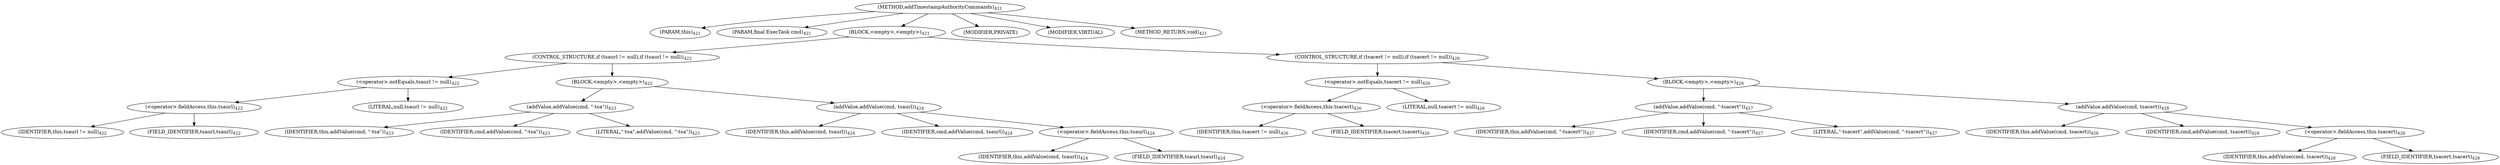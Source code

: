 digraph "addTimestampAuthorityCommands" {  
"621" [label = <(METHOD,addTimestampAuthorityCommands)<SUB>421</SUB>> ]
"48" [label = <(PARAM,this)<SUB>421</SUB>> ]
"622" [label = <(PARAM,final ExecTask cmd)<SUB>421</SUB>> ]
"623" [label = <(BLOCK,&lt;empty&gt;,&lt;empty&gt;)<SUB>421</SUB>> ]
"624" [label = <(CONTROL_STRUCTURE,if (tsaurl != null),if (tsaurl != null))<SUB>422</SUB>> ]
"625" [label = <(&lt;operator&gt;.notEquals,tsaurl != null)<SUB>422</SUB>> ]
"626" [label = <(&lt;operator&gt;.fieldAccess,this.tsaurl)<SUB>422</SUB>> ]
"627" [label = <(IDENTIFIER,this,tsaurl != null)<SUB>422</SUB>> ]
"628" [label = <(FIELD_IDENTIFIER,tsaurl,tsaurl)<SUB>422</SUB>> ]
"629" [label = <(LITERAL,null,tsaurl != null)<SUB>422</SUB>> ]
"630" [label = <(BLOCK,&lt;empty&gt;,&lt;empty&gt;)<SUB>422</SUB>> ]
"631" [label = <(addValue,addValue(cmd, &quot;-tsa&quot;))<SUB>423</SUB>> ]
"47" [label = <(IDENTIFIER,this,addValue(cmd, &quot;-tsa&quot;))<SUB>423</SUB>> ]
"632" [label = <(IDENTIFIER,cmd,addValue(cmd, &quot;-tsa&quot;))<SUB>423</SUB>> ]
"633" [label = <(LITERAL,&quot;-tsa&quot;,addValue(cmd, &quot;-tsa&quot;))<SUB>423</SUB>> ]
"634" [label = <(addValue,addValue(cmd, tsaurl))<SUB>424</SUB>> ]
"49" [label = <(IDENTIFIER,this,addValue(cmd, tsaurl))<SUB>424</SUB>> ]
"635" [label = <(IDENTIFIER,cmd,addValue(cmd, tsaurl))<SUB>424</SUB>> ]
"636" [label = <(&lt;operator&gt;.fieldAccess,this.tsaurl)<SUB>424</SUB>> ]
"637" [label = <(IDENTIFIER,this,addValue(cmd, tsaurl))<SUB>424</SUB>> ]
"638" [label = <(FIELD_IDENTIFIER,tsaurl,tsaurl)<SUB>424</SUB>> ]
"639" [label = <(CONTROL_STRUCTURE,if (tsacert != null),if (tsacert != null))<SUB>426</SUB>> ]
"640" [label = <(&lt;operator&gt;.notEquals,tsacert != null)<SUB>426</SUB>> ]
"641" [label = <(&lt;operator&gt;.fieldAccess,this.tsacert)<SUB>426</SUB>> ]
"642" [label = <(IDENTIFIER,this,tsacert != null)<SUB>426</SUB>> ]
"643" [label = <(FIELD_IDENTIFIER,tsacert,tsacert)<SUB>426</SUB>> ]
"644" [label = <(LITERAL,null,tsacert != null)<SUB>426</SUB>> ]
"645" [label = <(BLOCK,&lt;empty&gt;,&lt;empty&gt;)<SUB>426</SUB>> ]
"646" [label = <(addValue,addValue(cmd, &quot;-tsacert&quot;))<SUB>427</SUB>> ]
"50" [label = <(IDENTIFIER,this,addValue(cmd, &quot;-tsacert&quot;))<SUB>427</SUB>> ]
"647" [label = <(IDENTIFIER,cmd,addValue(cmd, &quot;-tsacert&quot;))<SUB>427</SUB>> ]
"648" [label = <(LITERAL,&quot;-tsacert&quot;,addValue(cmd, &quot;-tsacert&quot;))<SUB>427</SUB>> ]
"649" [label = <(addValue,addValue(cmd, tsacert))<SUB>428</SUB>> ]
"51" [label = <(IDENTIFIER,this,addValue(cmd, tsacert))<SUB>428</SUB>> ]
"650" [label = <(IDENTIFIER,cmd,addValue(cmd, tsacert))<SUB>428</SUB>> ]
"651" [label = <(&lt;operator&gt;.fieldAccess,this.tsacert)<SUB>428</SUB>> ]
"652" [label = <(IDENTIFIER,this,addValue(cmd, tsacert))<SUB>428</SUB>> ]
"653" [label = <(FIELD_IDENTIFIER,tsacert,tsacert)<SUB>428</SUB>> ]
"654" [label = <(MODIFIER,PRIVATE)> ]
"655" [label = <(MODIFIER,VIRTUAL)> ]
"656" [label = <(METHOD_RETURN,void)<SUB>421</SUB>> ]
  "621" -> "48" 
  "621" -> "622" 
  "621" -> "623" 
  "621" -> "654" 
  "621" -> "655" 
  "621" -> "656" 
  "623" -> "624" 
  "623" -> "639" 
  "624" -> "625" 
  "624" -> "630" 
  "625" -> "626" 
  "625" -> "629" 
  "626" -> "627" 
  "626" -> "628" 
  "630" -> "631" 
  "630" -> "634" 
  "631" -> "47" 
  "631" -> "632" 
  "631" -> "633" 
  "634" -> "49" 
  "634" -> "635" 
  "634" -> "636" 
  "636" -> "637" 
  "636" -> "638" 
  "639" -> "640" 
  "639" -> "645" 
  "640" -> "641" 
  "640" -> "644" 
  "641" -> "642" 
  "641" -> "643" 
  "645" -> "646" 
  "645" -> "649" 
  "646" -> "50" 
  "646" -> "647" 
  "646" -> "648" 
  "649" -> "51" 
  "649" -> "650" 
  "649" -> "651" 
  "651" -> "652" 
  "651" -> "653" 
}
